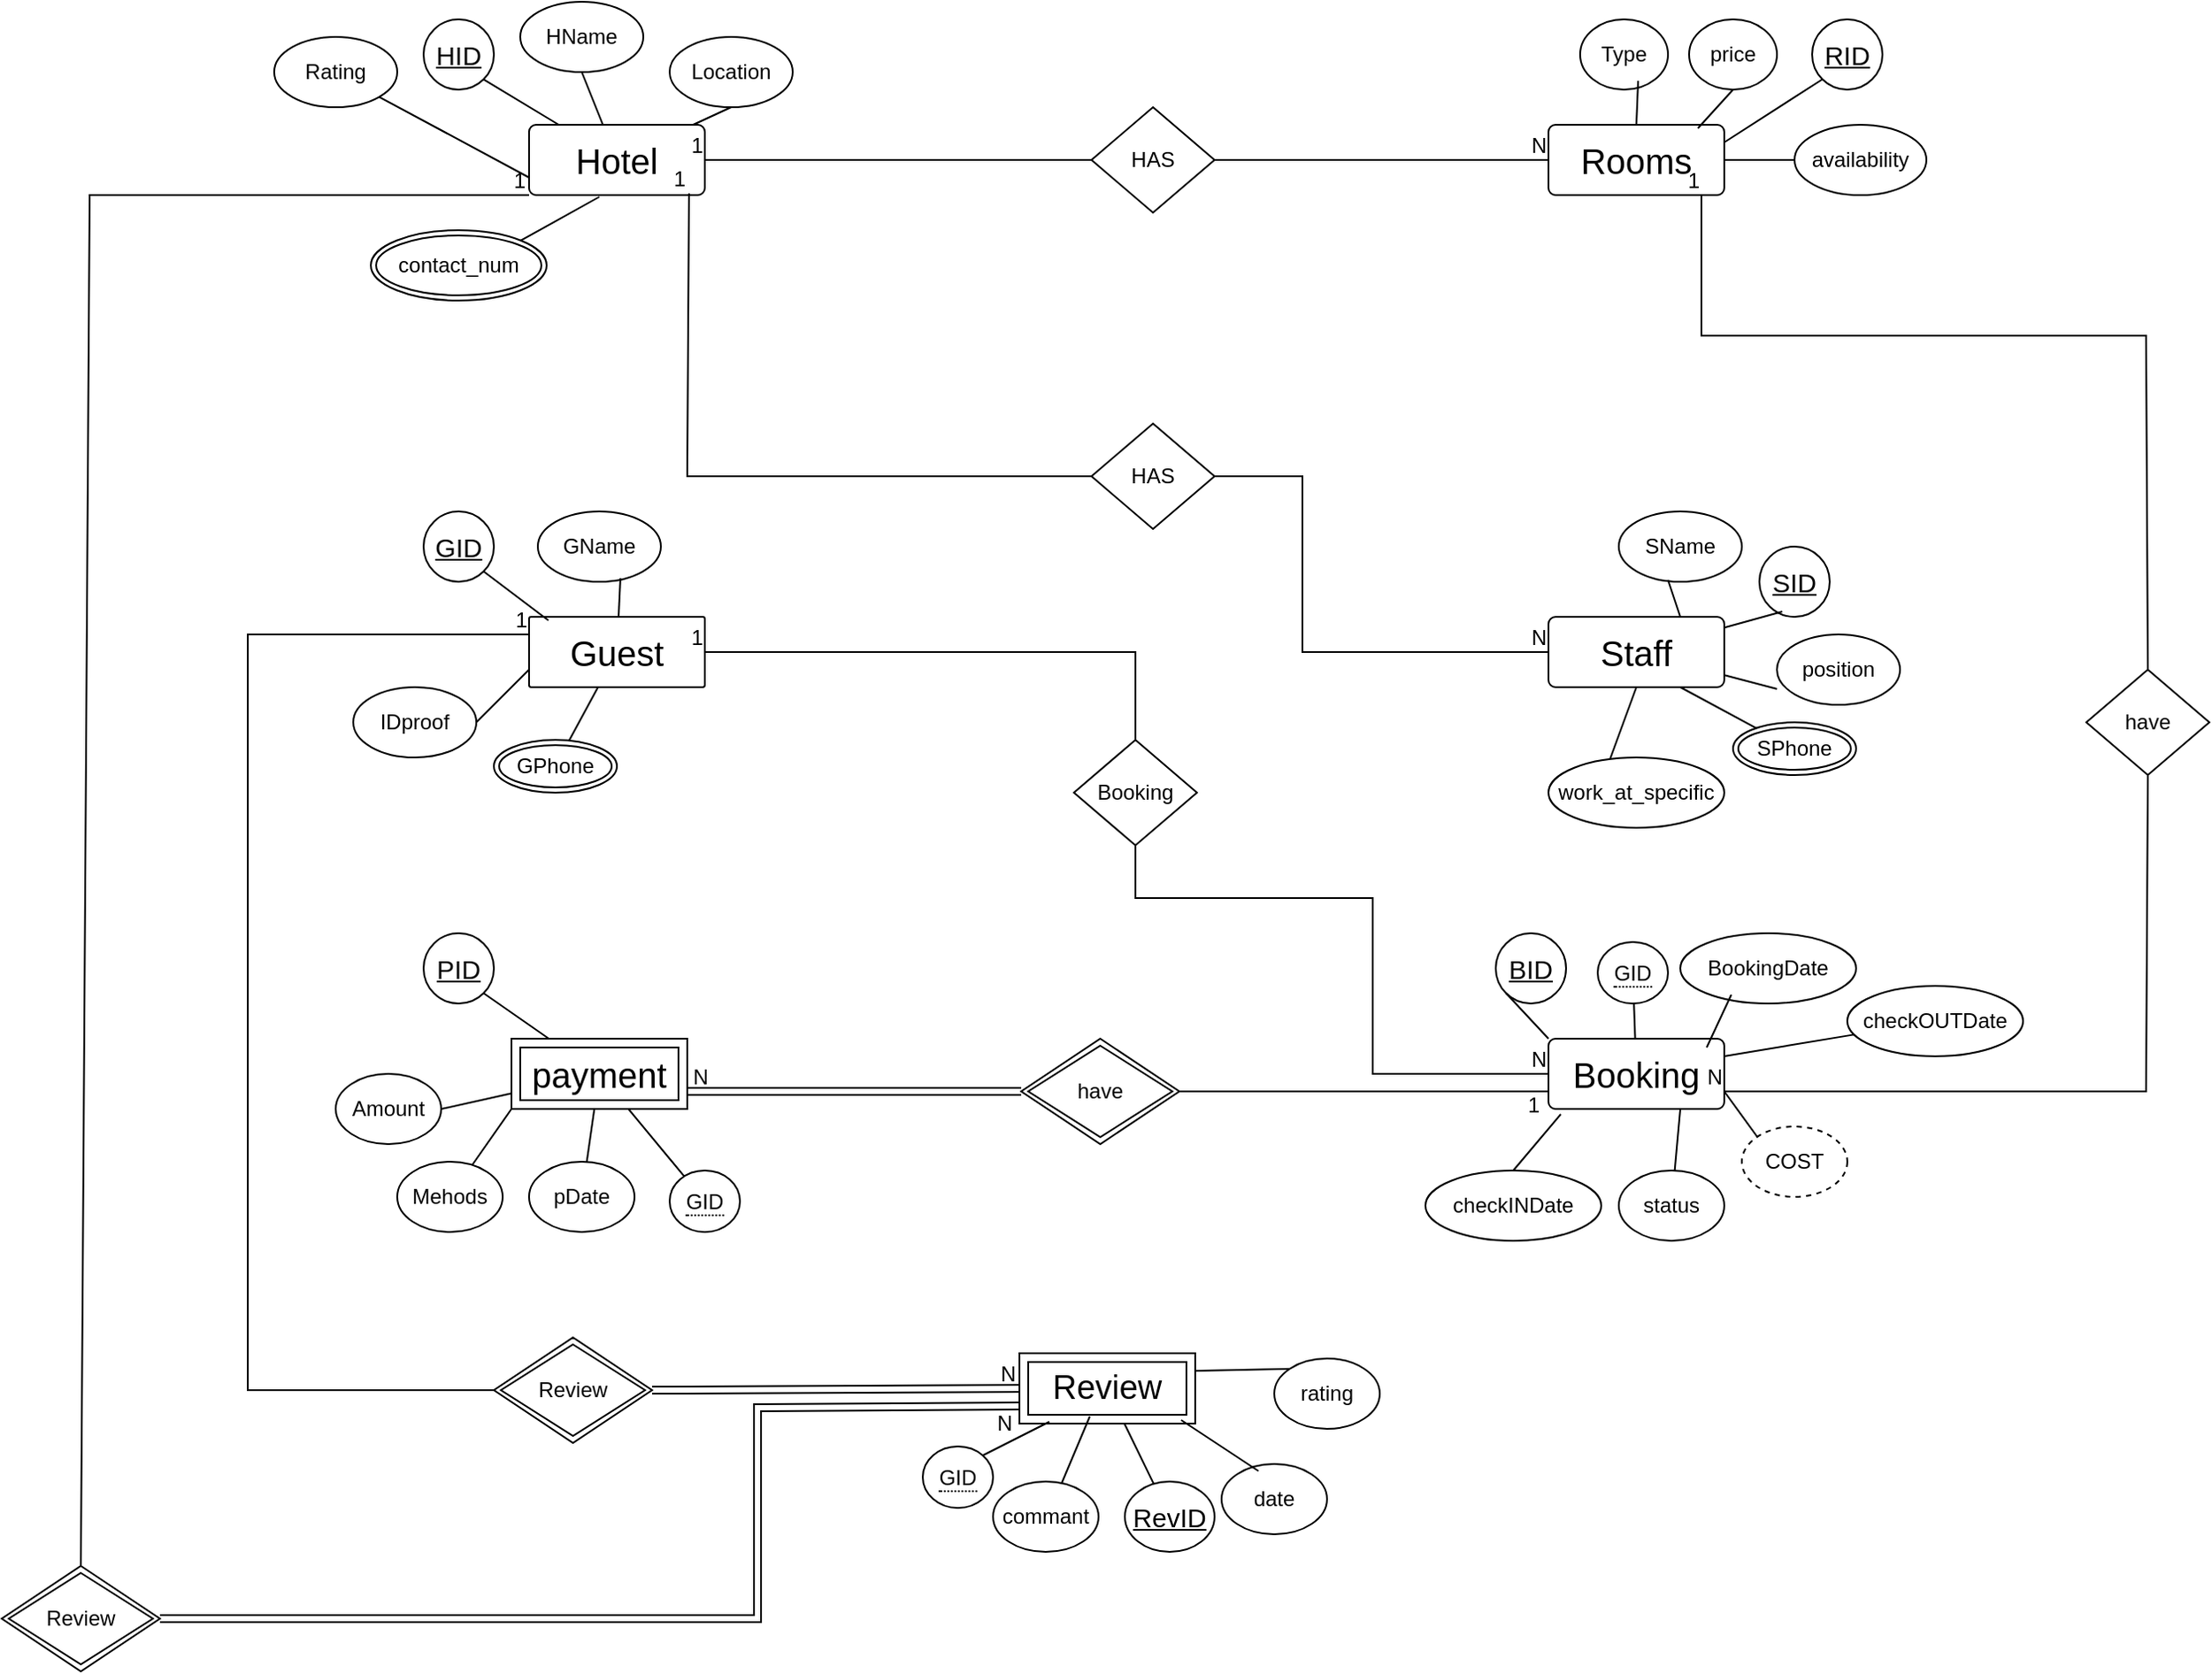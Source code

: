 <mxfile version="24.8.3">
  <diagram name="Page-1" id="6_RXQo6_wfe92xqQEart">
    <mxGraphModel dx="2276" dy="781" grid="1" gridSize="10" guides="1" tooltips="1" connect="1" arrows="1" fold="1" page="1" pageScale="1" pageWidth="850" pageHeight="1100" math="0" shadow="0">
      <root>
        <mxCell id="0" />
        <mxCell id="1" parent="0" />
        <mxCell id="ECieiov6nm7-ruN3oHQH-1" value="&lt;font style=&quot;font-size: 20px;&quot;&gt;Hotel&lt;/font&gt;" style="rounded=1;arcSize=10;whiteSpace=wrap;html=1;align=center;" parent="1" vertex="1">
          <mxGeometry x="80" y="80" width="100" height="40" as="geometry" />
        </mxCell>
        <mxCell id="ECieiov6nm7-ruN3oHQH-2" value="&lt;font style=&quot;font-size: 20px;&quot;&gt;Rooms&lt;/font&gt;" style="rounded=1;arcSize=10;whiteSpace=wrap;html=1;align=center;" parent="1" vertex="1">
          <mxGeometry x="660" y="80" width="100" height="40" as="geometry" />
        </mxCell>
        <mxCell id="ECieiov6nm7-ruN3oHQH-3" value="&lt;font style=&quot;font-size: 20px;&quot;&gt;Guest&lt;/font&gt;" style="rounded=1;arcSize=3;whiteSpace=wrap;html=1;align=center;" parent="1" vertex="1">
          <mxGeometry x="80" y="360" width="100" height="40" as="geometry" />
        </mxCell>
        <mxCell id="ECieiov6nm7-ruN3oHQH-5" value="&lt;font style=&quot;font-size: 20px;&quot;&gt;Staff&lt;/font&gt;" style="rounded=1;arcSize=10;whiteSpace=wrap;html=1;align=center;" parent="1" vertex="1">
          <mxGeometry x="660" y="360" width="100" height="40" as="geometry" />
        </mxCell>
        <mxCell id="ECieiov6nm7-ruN3oHQH-6" value="Booking" style="rounded=1;arcSize=10;whiteSpace=wrap;html=1;align=center;fontSize=20;" parent="1" vertex="1">
          <mxGeometry x="660" y="600" width="100" height="40" as="geometry" />
        </mxCell>
        <mxCell id="ECieiov6nm7-ruN3oHQH-8" value="HID" style="ellipse;whiteSpace=wrap;html=1;align=center;fontStyle=4;fontSize=15;" parent="1" vertex="1">
          <mxGeometry x="20" y="20" width="40" height="40" as="geometry" />
        </mxCell>
        <mxCell id="ECieiov6nm7-ruN3oHQH-9" value="RID" style="ellipse;whiteSpace=wrap;html=1;align=center;fontStyle=4;fontSize=15;" parent="1" vertex="1">
          <mxGeometry x="810" y="20" width="40" height="40" as="geometry" />
        </mxCell>
        <mxCell id="ECieiov6nm7-ruN3oHQH-10" value="GID" style="ellipse;whiteSpace=wrap;html=1;align=center;fontStyle=4;fontSize=15;" parent="1" vertex="1">
          <mxGeometry x="20" y="300" width="40" height="40" as="geometry" />
        </mxCell>
        <mxCell id="ECieiov6nm7-ruN3oHQH-11" value="SID" style="ellipse;whiteSpace=wrap;html=1;align=center;fontStyle=4;fontSize=15;" parent="1" vertex="1">
          <mxGeometry x="780" y="320" width="40" height="40" as="geometry" />
        </mxCell>
        <mxCell id="ECieiov6nm7-ruN3oHQH-12" value="BID" style="ellipse;whiteSpace=wrap;html=1;align=center;fontStyle=4;fontSize=15;" parent="1" vertex="1">
          <mxGeometry x="630" y="540" width="40" height="40" as="geometry" />
        </mxCell>
        <mxCell id="ECieiov6nm7-ruN3oHQH-13" value="PID" style="ellipse;whiteSpace=wrap;html=1;align=center;fontStyle=4;fontSize=15;" parent="1" vertex="1">
          <mxGeometry x="20" y="540" width="40" height="40" as="geometry" />
        </mxCell>
        <mxCell id="ECieiov6nm7-ruN3oHQH-15" value="&lt;span style=&quot;font-size: 20px;&quot;&gt;payment&lt;/span&gt;" style="shape=ext;margin=3;double=1;whiteSpace=wrap;html=1;align=center;" parent="1" vertex="1">
          <mxGeometry x="70" y="600" width="100" height="40" as="geometry" />
        </mxCell>
        <mxCell id="ECieiov6nm7-ruN3oHQH-16" value="Review" style="shape=ext;margin=3;double=1;whiteSpace=wrap;html=1;align=center;fontSize=19;" parent="1" vertex="1">
          <mxGeometry x="359" y="779" width="100" height="40" as="geometry" />
        </mxCell>
        <mxCell id="ECieiov6nm7-ruN3oHQH-17" value="RevID" style="ellipse;whiteSpace=wrap;html=1;align=center;fontStyle=4;fontSize=15;" parent="1" vertex="1">
          <mxGeometry x="419" y="852" width="51" height="40" as="geometry" />
        </mxCell>
        <mxCell id="ECieiov6nm7-ruN3oHQH-19" value="&lt;span style=&quot;border-bottom: 1px dotted&quot;&gt;GID&lt;/span&gt;" style="ellipse;whiteSpace=wrap;html=1;align=center;" parent="1" vertex="1">
          <mxGeometry x="304" y="832" width="40" height="35" as="geometry" />
        </mxCell>
        <mxCell id="ECieiov6nm7-ruN3oHQH-20" value="HName" style="ellipse;whiteSpace=wrap;html=1;align=center;" parent="1" vertex="1">
          <mxGeometry x="75" y="10" width="70" height="40" as="geometry" />
        </mxCell>
        <mxCell id="ECieiov6nm7-ruN3oHQH-21" value="SName" style="ellipse;whiteSpace=wrap;html=1;align=center;" parent="1" vertex="1">
          <mxGeometry x="700" y="300" width="70" height="40" as="geometry" />
        </mxCell>
        <mxCell id="ECieiov6nm7-ruN3oHQH-22" value="GName" style="ellipse;whiteSpace=wrap;html=1;align=center;" parent="1" vertex="1">
          <mxGeometry x="85" y="300" width="70" height="40" as="geometry" />
        </mxCell>
        <mxCell id="ECieiov6nm7-ruN3oHQH-23" value="&lt;span style=&quot;border-bottom: 1px dotted&quot;&gt;GID&lt;/span&gt;" style="ellipse;whiteSpace=wrap;html=1;align=center;" parent="1" vertex="1">
          <mxGeometry x="688" y="545" width="40" height="35" as="geometry" />
        </mxCell>
        <mxCell id="ECieiov6nm7-ruN3oHQH-24" value="Location" style="ellipse;whiteSpace=wrap;html=1;align=center;" parent="1" vertex="1">
          <mxGeometry x="160" y="30" width="70" height="40" as="geometry" />
        </mxCell>
        <mxCell id="ECieiov6nm7-ruN3oHQH-25" value="Rating" style="ellipse;whiteSpace=wrap;html=1;align=center;" parent="1" vertex="1">
          <mxGeometry x="-65" y="30" width="70" height="40" as="geometry" />
        </mxCell>
        <mxCell id="ECieiov6nm7-ruN3oHQH-26" value="contact_num" style="ellipse;shape=doubleEllipse;margin=3;whiteSpace=wrap;html=1;align=center;" parent="1" vertex="1">
          <mxGeometry x="-10" y="140" width="100" height="40" as="geometry" />
        </mxCell>
        <mxCell id="ECieiov6nm7-ruN3oHQH-27" value="Type" style="ellipse;whiteSpace=wrap;html=1;align=center;" parent="1" vertex="1">
          <mxGeometry x="678" y="20" width="50" height="40" as="geometry" />
        </mxCell>
        <mxCell id="ECieiov6nm7-ruN3oHQH-28" value="price" style="ellipse;whiteSpace=wrap;html=1;align=center;" parent="1" vertex="1">
          <mxGeometry x="740" y="20" width="50" height="40" as="geometry" />
        </mxCell>
        <mxCell id="ECieiov6nm7-ruN3oHQH-29" value="availability" style="ellipse;whiteSpace=wrap;html=1;align=center;" parent="1" vertex="1">
          <mxGeometry x="800" y="80" width="75" height="40" as="geometry" />
        </mxCell>
        <mxCell id="ECieiov6nm7-ruN3oHQH-30" value="IDproof" style="ellipse;whiteSpace=wrap;html=1;align=center;" parent="1" vertex="1">
          <mxGeometry x="-20" y="400" width="70" height="40" as="geometry" />
        </mxCell>
        <mxCell id="ECieiov6nm7-ruN3oHQH-31" value="GPhone" style="ellipse;shape=doubleEllipse;margin=3;whiteSpace=wrap;html=1;align=center;" parent="1" vertex="1">
          <mxGeometry x="60" y="430" width="70" height="30" as="geometry" />
        </mxCell>
        <mxCell id="ECieiov6nm7-ruN3oHQH-32" value="SPhone" style="ellipse;shape=doubleEllipse;margin=3;whiteSpace=wrap;html=1;align=center;" parent="1" vertex="1">
          <mxGeometry x="765" y="420" width="70" height="30" as="geometry" />
        </mxCell>
        <mxCell id="ECieiov6nm7-ruN3oHQH-33" value="position" style="ellipse;whiteSpace=wrap;html=1;align=center;" parent="1" vertex="1">
          <mxGeometry x="790" y="370" width="70" height="40" as="geometry" />
        </mxCell>
        <mxCell id="ECieiov6nm7-ruN3oHQH-34" value=" work_at_specific" style="ellipse;whiteSpace=wrap;html=1;align=center;" parent="1" vertex="1">
          <mxGeometry x="660" y="440" width="100" height="40" as="geometry" />
        </mxCell>
        <mxCell id="ECieiov6nm7-ruN3oHQH-35" value=" BookingDate" style="ellipse;whiteSpace=wrap;html=1;align=center;" parent="1" vertex="1">
          <mxGeometry x="735" y="540" width="100" height="40" as="geometry" />
        </mxCell>
        <mxCell id="ECieiov6nm7-ruN3oHQH-36" value="checkINDate" style="ellipse;whiteSpace=wrap;html=1;align=center;" parent="1" vertex="1">
          <mxGeometry x="590" y="675" width="100" height="40" as="geometry" />
        </mxCell>
        <mxCell id="ECieiov6nm7-ruN3oHQH-37" value="checkOUTDate" style="ellipse;whiteSpace=wrap;html=1;align=center;" parent="1" vertex="1">
          <mxGeometry x="830" y="570" width="100" height="40" as="geometry" />
        </mxCell>
        <mxCell id="ECieiov6nm7-ruN3oHQH-38" value="status" style="ellipse;whiteSpace=wrap;html=1;align=center;" parent="1" vertex="1">
          <mxGeometry x="700" y="675" width="60" height="40" as="geometry" />
        </mxCell>
        <mxCell id="ECieiov6nm7-ruN3oHQH-39" value="COST" style="ellipse;whiteSpace=wrap;html=1;align=center;dashed=1;" parent="1" vertex="1">
          <mxGeometry x="770" y="650" width="60" height="40" as="geometry" />
        </mxCell>
        <mxCell id="ECieiov6nm7-ruN3oHQH-41" value="Mehods" style="ellipse;whiteSpace=wrap;html=1;align=center;" parent="1" vertex="1">
          <mxGeometry x="5" y="670" width="60" height="40" as="geometry" />
        </mxCell>
        <mxCell id="ECieiov6nm7-ruN3oHQH-43" value="pDate" style="ellipse;whiteSpace=wrap;html=1;align=center;" parent="1" vertex="1">
          <mxGeometry x="80" y="670" width="60" height="40" as="geometry" />
        </mxCell>
        <mxCell id="ECieiov6nm7-ruN3oHQH-44" value="date" style="ellipse;whiteSpace=wrap;html=1;align=center;" parent="1" vertex="1">
          <mxGeometry x="474" y="842" width="60" height="40" as="geometry" />
        </mxCell>
        <mxCell id="ECieiov6nm7-ruN3oHQH-45" value="&lt;span style=&quot;border-bottom: 1px dotted&quot;&gt;GID&lt;/span&gt;" style="ellipse;whiteSpace=wrap;html=1;align=center;" parent="1" vertex="1">
          <mxGeometry x="160" y="675" width="40" height="35" as="geometry" />
        </mxCell>
        <mxCell id="ECieiov6nm7-ruN3oHQH-46" value="rating" style="ellipse;whiteSpace=wrap;html=1;align=center;" parent="1" vertex="1">
          <mxGeometry x="504" y="782" width="60" height="40" as="geometry" />
        </mxCell>
        <mxCell id="ECieiov6nm7-ruN3oHQH-47" value="commant" style="ellipse;whiteSpace=wrap;html=1;align=center;" parent="1" vertex="1">
          <mxGeometry x="344" y="852" width="60" height="40" as="geometry" />
        </mxCell>
        <mxCell id="ECieiov6nm7-ruN3oHQH-48" value="" style="endArrow=none;html=1;rounded=0;entryX=0.4;entryY=1.025;entryDx=0;entryDy=0;entryPerimeter=0;exitX=1;exitY=0;exitDx=0;exitDy=0;" parent="1" source="ECieiov6nm7-ruN3oHQH-26" target="ECieiov6nm7-ruN3oHQH-1" edge="1">
          <mxGeometry relative="1" as="geometry">
            <mxPoint x="150" y="159.5" as="sourcePoint" />
            <mxPoint x="310" y="159.5" as="targetPoint" />
          </mxGeometry>
        </mxCell>
        <mxCell id="ECieiov6nm7-ruN3oHQH-49" value="" style="endArrow=none;html=1;rounded=0;exitX=0.5;exitY=1;exitDx=0;exitDy=0;" parent="1" source="ECieiov6nm7-ruN3oHQH-24" target="ECieiov6nm7-ruN3oHQH-1" edge="1">
          <mxGeometry relative="1" as="geometry">
            <mxPoint x="270" y="90" as="sourcePoint" />
            <mxPoint x="430" y="90" as="targetPoint" />
          </mxGeometry>
        </mxCell>
        <mxCell id="ECieiov6nm7-ruN3oHQH-50" value="" style="endArrow=none;html=1;rounded=0;entryX=1;entryY=1;entryDx=0;entryDy=0;exitX=0;exitY=0.75;exitDx=0;exitDy=0;" parent="1" source="ECieiov6nm7-ruN3oHQH-1" target="ECieiov6nm7-ruN3oHQH-25" edge="1">
          <mxGeometry relative="1" as="geometry">
            <mxPoint x="85" y="156" as="sourcePoint" />
            <mxPoint x="130" y="131" as="targetPoint" />
          </mxGeometry>
        </mxCell>
        <mxCell id="ECieiov6nm7-ruN3oHQH-51" value="" style="endArrow=none;html=1;rounded=0;exitX=1;exitY=1;exitDx=0;exitDy=0;" parent="1" source="ECieiov6nm7-ruN3oHQH-8" target="ECieiov6nm7-ruN3oHQH-1" edge="1">
          <mxGeometry relative="1" as="geometry">
            <mxPoint x="340" y="80" as="sourcePoint" />
            <mxPoint x="500" y="80" as="targetPoint" />
          </mxGeometry>
        </mxCell>
        <mxCell id="ECieiov6nm7-ruN3oHQH-52" value="" style="endArrow=none;html=1;rounded=0;exitX=0.5;exitY=1;exitDx=0;exitDy=0;" parent="1" source="ECieiov6nm7-ruN3oHQH-20" target="ECieiov6nm7-ruN3oHQH-1" edge="1">
          <mxGeometry relative="1" as="geometry">
            <mxPoint x="340" y="80" as="sourcePoint" />
            <mxPoint x="500" y="80" as="targetPoint" />
          </mxGeometry>
        </mxCell>
        <mxCell id="ECieiov6nm7-ruN3oHQH-53" value="" style="endArrow=none;html=1;rounded=0;" parent="1" source="ECieiov6nm7-ruN3oHQH-2" target="ECieiov6nm7-ruN3oHQH-29" edge="1">
          <mxGeometry relative="1" as="geometry">
            <mxPoint x="340" y="80" as="sourcePoint" />
            <mxPoint x="500" y="80" as="targetPoint" />
          </mxGeometry>
        </mxCell>
        <mxCell id="ECieiov6nm7-ruN3oHQH-54" value="" style="endArrow=none;html=1;rounded=0;entryX=0;entryY=1;entryDx=0;entryDy=0;exitX=1;exitY=0.25;exitDx=0;exitDy=0;" parent="1" source="ECieiov6nm7-ruN3oHQH-2" target="ECieiov6nm7-ruN3oHQH-9" edge="1">
          <mxGeometry relative="1" as="geometry">
            <mxPoint x="340" y="80" as="sourcePoint" />
            <mxPoint x="500" y="80" as="targetPoint" />
          </mxGeometry>
        </mxCell>
        <mxCell id="ECieiov6nm7-ruN3oHQH-55" value="" style="endArrow=none;html=1;rounded=0;entryX=0.5;entryY=1;entryDx=0;entryDy=0;exitX=0.85;exitY=0.05;exitDx=0;exitDy=0;exitPerimeter=0;" parent="1" source="ECieiov6nm7-ruN3oHQH-2" target="ECieiov6nm7-ruN3oHQH-28" edge="1">
          <mxGeometry relative="1" as="geometry">
            <mxPoint x="340" y="80" as="sourcePoint" />
            <mxPoint x="500" y="80" as="targetPoint" />
          </mxGeometry>
        </mxCell>
        <mxCell id="ECieiov6nm7-ruN3oHQH-56" value="" style="endArrow=none;html=1;rounded=0;exitX=0.5;exitY=0;exitDx=0;exitDy=0;entryX=0.66;entryY=0.875;entryDx=0;entryDy=0;entryPerimeter=0;" parent="1" source="ECieiov6nm7-ruN3oHQH-2" target="ECieiov6nm7-ruN3oHQH-27" edge="1">
          <mxGeometry relative="1" as="geometry">
            <mxPoint x="340" y="80" as="sourcePoint" />
            <mxPoint x="700" y="50" as="targetPoint" />
          </mxGeometry>
        </mxCell>
        <mxCell id="ECieiov6nm7-ruN3oHQH-57" value="" style="endArrow=none;html=1;rounded=0;entryX=0.35;entryY=0.025;entryDx=0;entryDy=0;entryPerimeter=0;exitX=0.5;exitY=1;exitDx=0;exitDy=0;" parent="1" source="ECieiov6nm7-ruN3oHQH-5" target="ECieiov6nm7-ruN3oHQH-34" edge="1">
          <mxGeometry relative="1" as="geometry">
            <mxPoint x="340" y="380" as="sourcePoint" />
            <mxPoint x="500" y="380" as="targetPoint" />
          </mxGeometry>
        </mxCell>
        <mxCell id="ECieiov6nm7-ruN3oHQH-58" value="" style="endArrow=none;html=1;rounded=0;exitX=0.75;exitY=1;exitDx=0;exitDy=0;" parent="1" source="ECieiov6nm7-ruN3oHQH-5" target="ECieiov6nm7-ruN3oHQH-32" edge="1">
          <mxGeometry relative="1" as="geometry">
            <mxPoint x="530" y="410" as="sourcePoint" />
            <mxPoint x="690" y="410" as="targetPoint" />
          </mxGeometry>
        </mxCell>
        <mxCell id="ECieiov6nm7-ruN3oHQH-59" value="" style="endArrow=none;html=1;rounded=0;entryX=0;entryY=0.775;entryDx=0;entryDy=0;entryPerimeter=0;" parent="1" source="ECieiov6nm7-ruN3oHQH-5" target="ECieiov6nm7-ruN3oHQH-33" edge="1">
          <mxGeometry relative="1" as="geometry">
            <mxPoint x="340" y="380" as="sourcePoint" />
            <mxPoint x="500" y="380" as="targetPoint" />
          </mxGeometry>
        </mxCell>
        <mxCell id="ECieiov6nm7-ruN3oHQH-60" value="" style="endArrow=none;html=1;rounded=0;entryX=0.325;entryY=0.925;entryDx=0;entryDy=0;entryPerimeter=0;" parent="1" source="ECieiov6nm7-ruN3oHQH-5" target="ECieiov6nm7-ruN3oHQH-11" edge="1">
          <mxGeometry relative="1" as="geometry">
            <mxPoint x="340" y="380" as="sourcePoint" />
            <mxPoint x="500" y="380" as="targetPoint" />
          </mxGeometry>
        </mxCell>
        <mxCell id="ECieiov6nm7-ruN3oHQH-61" value="" style="endArrow=none;html=1;rounded=0;entryX=0.4;entryY=0.975;entryDx=0;entryDy=0;entryPerimeter=0;exitX=0.75;exitY=0;exitDx=0;exitDy=0;" parent="1" source="ECieiov6nm7-ruN3oHQH-5" target="ECieiov6nm7-ruN3oHQH-21" edge="1">
          <mxGeometry relative="1" as="geometry">
            <mxPoint x="340" y="380" as="sourcePoint" />
            <mxPoint x="500" y="380" as="targetPoint" />
          </mxGeometry>
        </mxCell>
        <mxCell id="ECieiov6nm7-ruN3oHQH-62" value="" style="endArrow=none;html=1;rounded=0;" parent="1" source="ECieiov6nm7-ruN3oHQH-31" target="ECieiov6nm7-ruN3oHQH-3" edge="1">
          <mxGeometry relative="1" as="geometry">
            <mxPoint x="340" y="380" as="sourcePoint" />
            <mxPoint x="500" y="380" as="targetPoint" />
          </mxGeometry>
        </mxCell>
        <mxCell id="ECieiov6nm7-ruN3oHQH-63" value="" style="endArrow=none;html=1;rounded=0;exitX=1;exitY=0.5;exitDx=0;exitDy=0;entryX=0;entryY=0.75;entryDx=0;entryDy=0;" parent="1" source="ECieiov6nm7-ruN3oHQH-30" target="ECieiov6nm7-ruN3oHQH-3" edge="1">
          <mxGeometry relative="1" as="geometry">
            <mxPoint x="340" y="380" as="sourcePoint" />
            <mxPoint x="500" y="380" as="targetPoint" />
          </mxGeometry>
        </mxCell>
        <mxCell id="ECieiov6nm7-ruN3oHQH-64" value="" style="endArrow=none;html=1;rounded=0;exitX=0.671;exitY=0.95;exitDx=0;exitDy=0;exitPerimeter=0;" parent="1" source="ECieiov6nm7-ruN3oHQH-22" target="ECieiov6nm7-ruN3oHQH-3" edge="1">
          <mxGeometry relative="1" as="geometry">
            <mxPoint x="340" y="380" as="sourcePoint" />
            <mxPoint x="500" y="380" as="targetPoint" />
          </mxGeometry>
        </mxCell>
        <mxCell id="ECieiov6nm7-ruN3oHQH-65" value="" style="endArrow=none;html=1;rounded=0;exitX=1;exitY=1;exitDx=0;exitDy=0;entryX=0.11;entryY=0.05;entryDx=0;entryDy=0;entryPerimeter=0;" parent="1" source="ECieiov6nm7-ruN3oHQH-10" target="ECieiov6nm7-ruN3oHQH-3" edge="1">
          <mxGeometry relative="1" as="geometry">
            <mxPoint x="340" y="380" as="sourcePoint" />
            <mxPoint x="500" y="380" as="targetPoint" />
          </mxGeometry>
        </mxCell>
        <mxCell id="ECieiov6nm7-ruN3oHQH-66" value="" style="endArrow=none;html=1;rounded=0;entryX=0;entryY=1;entryDx=0;entryDy=0;" parent="1" source="ECieiov6nm7-ruN3oHQH-41" target="ECieiov6nm7-ruN3oHQH-15" edge="1">
          <mxGeometry relative="1" as="geometry">
            <mxPoint x="-100" y="740" as="sourcePoint" />
            <mxPoint x="60" y="740" as="targetPoint" />
          </mxGeometry>
        </mxCell>
        <mxCell id="ECieiov6nm7-ruN3oHQH-67" value="" style="endArrow=none;html=1;rounded=0;" parent="1" source="ECieiov6nm7-ruN3oHQH-15" target="ECieiov6nm7-ruN3oHQH-43" edge="1">
          <mxGeometry relative="1" as="geometry">
            <mxPoint x="340" y="680" as="sourcePoint" />
            <mxPoint x="170" y="670" as="targetPoint" />
          </mxGeometry>
        </mxCell>
        <mxCell id="ECieiov6nm7-ruN3oHQH-68" value="" style="endArrow=none;html=1;rounded=0;" parent="1" source="ECieiov6nm7-ruN3oHQH-15" target="ECieiov6nm7-ruN3oHQH-45" edge="1">
          <mxGeometry relative="1" as="geometry">
            <mxPoint x="340" y="680" as="sourcePoint" />
            <mxPoint x="500" y="680" as="targetPoint" />
          </mxGeometry>
        </mxCell>
        <mxCell id="ECieiov6nm7-ruN3oHQH-69" value="" style="endArrow=none;html=1;rounded=0;exitX=1;exitY=1;exitDx=0;exitDy=0;" parent="1" source="ECieiov6nm7-ruN3oHQH-13" target="ECieiov6nm7-ruN3oHQH-15" edge="1">
          <mxGeometry relative="1" as="geometry">
            <mxPoint x="340" y="680" as="sourcePoint" />
            <mxPoint x="500" y="680" as="targetPoint" />
          </mxGeometry>
        </mxCell>
        <mxCell id="ECieiov6nm7-ruN3oHQH-70" value="" style="endArrow=none;html=1;rounded=0;exitX=1;exitY=0.5;exitDx=0;exitDy=0;" parent="1" source="LVnCNjIVGupGUumiMP8V-1" target="ECieiov6nm7-ruN3oHQH-15" edge="1">
          <mxGeometry relative="1" as="geometry">
            <mxPoint x="31.213" y="634.142" as="sourcePoint" />
            <mxPoint x="500" y="680" as="targetPoint" />
          </mxGeometry>
        </mxCell>
        <mxCell id="ECieiov6nm7-ruN3oHQH-71" value="" style="endArrow=none;html=1;rounded=0;entryX=0.5;entryY=0;entryDx=0;entryDy=0;exitX=0.07;exitY=1.075;exitDx=0;exitDy=0;exitPerimeter=0;" parent="1" source="ECieiov6nm7-ruN3oHQH-6" target="ECieiov6nm7-ruN3oHQH-36" edge="1">
          <mxGeometry relative="1" as="geometry">
            <mxPoint x="340" y="680" as="sourcePoint" />
            <mxPoint x="500" y="680" as="targetPoint" />
          </mxGeometry>
        </mxCell>
        <mxCell id="ECieiov6nm7-ruN3oHQH-72" value="" style="endArrow=none;html=1;rounded=0;entryX=0;entryY=1;entryDx=0;entryDy=0;exitX=0;exitY=0;exitDx=0;exitDy=0;" parent="1" source="ECieiov6nm7-ruN3oHQH-6" target="ECieiov6nm7-ruN3oHQH-12" edge="1">
          <mxGeometry relative="1" as="geometry">
            <mxPoint x="340" y="680" as="sourcePoint" />
            <mxPoint x="500" y="680" as="targetPoint" />
          </mxGeometry>
        </mxCell>
        <mxCell id="ECieiov6nm7-ruN3oHQH-73" value="" style="endArrow=none;html=1;rounded=0;entryX=0.75;entryY=1;entryDx=0;entryDy=0;" parent="1" source="ECieiov6nm7-ruN3oHQH-38" target="ECieiov6nm7-ruN3oHQH-6" edge="1">
          <mxGeometry relative="1" as="geometry">
            <mxPoint x="770" y="740" as="sourcePoint" />
            <mxPoint x="930" y="740" as="targetPoint" />
          </mxGeometry>
        </mxCell>
        <mxCell id="ECieiov6nm7-ruN3oHQH-74" value="" style="endArrow=none;html=1;rounded=0;exitX=1;exitY=0.75;exitDx=0;exitDy=0;entryX=0;entryY=0;entryDx=0;entryDy=0;" parent="1" source="ECieiov6nm7-ruN3oHQH-6" target="ECieiov6nm7-ruN3oHQH-39" edge="1">
          <mxGeometry relative="1" as="geometry">
            <mxPoint x="340" y="680" as="sourcePoint" />
            <mxPoint x="500" y="680" as="targetPoint" />
          </mxGeometry>
        </mxCell>
        <mxCell id="ECieiov6nm7-ruN3oHQH-75" value="" style="endArrow=none;html=1;rounded=0;" parent="1" source="ECieiov6nm7-ruN3oHQH-6" target="ECieiov6nm7-ruN3oHQH-23" edge="1">
          <mxGeometry relative="1" as="geometry">
            <mxPoint x="450" y="639" as="sourcePoint" />
            <mxPoint x="610" y="639" as="targetPoint" />
          </mxGeometry>
        </mxCell>
        <mxCell id="ECieiov6nm7-ruN3oHQH-76" value="" style="endArrow=none;html=1;rounded=0;entryX=0.29;entryY=0.875;entryDx=0;entryDy=0;entryPerimeter=0;exitX=0.9;exitY=0.125;exitDx=0;exitDy=0;exitPerimeter=0;" parent="1" source="ECieiov6nm7-ruN3oHQH-6" target="ECieiov6nm7-ruN3oHQH-35" edge="1">
          <mxGeometry relative="1" as="geometry">
            <mxPoint x="340" y="680" as="sourcePoint" />
            <mxPoint x="500" y="680" as="targetPoint" />
          </mxGeometry>
        </mxCell>
        <mxCell id="ECieiov6nm7-ruN3oHQH-77" value="" style="endArrow=none;html=1;rounded=0;exitX=1;exitY=0.25;exitDx=0;exitDy=0;" parent="1" source="ECieiov6nm7-ruN3oHQH-6" target="ECieiov6nm7-ruN3oHQH-37" edge="1">
          <mxGeometry relative="1" as="geometry">
            <mxPoint x="340" y="680" as="sourcePoint" />
            <mxPoint x="500" y="680" as="targetPoint" />
          </mxGeometry>
        </mxCell>
        <mxCell id="ECieiov6nm7-ruN3oHQH-78" value="" style="endArrow=none;html=1;rounded=0;entryX=1;entryY=0;entryDx=0;entryDy=0;exitX=0.17;exitY=0.975;exitDx=0;exitDy=0;exitPerimeter=0;" parent="1" source="ECieiov6nm7-ruN3oHQH-16" target="ECieiov6nm7-ruN3oHQH-19" edge="1">
          <mxGeometry relative="1" as="geometry">
            <mxPoint x="324" y="662" as="sourcePoint" />
            <mxPoint x="484" y="662" as="targetPoint" />
          </mxGeometry>
        </mxCell>
        <mxCell id="ECieiov6nm7-ruN3oHQH-81" value="" style="endArrow=none;html=1;rounded=0;entryX=0.65;entryY=0.025;entryDx=0;entryDy=0;entryPerimeter=0;exitX=0.4;exitY=0.9;exitDx=0;exitDy=0;exitPerimeter=0;" parent="1" source="ECieiov6nm7-ruN3oHQH-16" target="ECieiov6nm7-ruN3oHQH-47" edge="1">
          <mxGeometry relative="1" as="geometry">
            <mxPoint x="329" y="712" as="sourcePoint" />
            <mxPoint x="489" y="712" as="targetPoint" />
          </mxGeometry>
        </mxCell>
        <mxCell id="ECieiov6nm7-ruN3oHQH-82" value="" style="endArrow=none;html=1;rounded=0;" parent="1" source="ECieiov6nm7-ruN3oHQH-16" target="ECieiov6nm7-ruN3oHQH-17" edge="1">
          <mxGeometry relative="1" as="geometry">
            <mxPoint x="324" y="662" as="sourcePoint" />
            <mxPoint x="484" y="662" as="targetPoint" />
          </mxGeometry>
        </mxCell>
        <mxCell id="ECieiov6nm7-ruN3oHQH-83" value="" style="endArrow=none;html=1;rounded=0;entryX=0.35;entryY=0.1;entryDx=0;entryDy=0;entryPerimeter=0;exitX=0.92;exitY=0.95;exitDx=0;exitDy=0;exitPerimeter=0;" parent="1" source="ECieiov6nm7-ruN3oHQH-16" target="ECieiov6nm7-ruN3oHQH-44" edge="1">
          <mxGeometry relative="1" as="geometry">
            <mxPoint x="324" y="662" as="sourcePoint" />
            <mxPoint x="484" y="662" as="targetPoint" />
          </mxGeometry>
        </mxCell>
        <mxCell id="ECieiov6nm7-ruN3oHQH-84" value="" style="endArrow=none;html=1;rounded=0;entryX=0;entryY=0;entryDx=0;entryDy=0;exitX=1;exitY=0.25;exitDx=0;exitDy=0;" parent="1" source="ECieiov6nm7-ruN3oHQH-16" target="ECieiov6nm7-ruN3oHQH-46" edge="1">
          <mxGeometry relative="1" as="geometry">
            <mxPoint x="324" y="662" as="sourcePoint" />
            <mxPoint x="484" y="662" as="targetPoint" />
          </mxGeometry>
        </mxCell>
        <mxCell id="ECieiov6nm7-ruN3oHQH-85" value="HAS" style="shape=rhombus;perimeter=rhombusPerimeter;whiteSpace=wrap;html=1;align=center;" parent="1" vertex="1">
          <mxGeometry x="400" y="70" width="70" height="60" as="geometry" />
        </mxCell>
        <mxCell id="ECieiov6nm7-ruN3oHQH-86" value="have" style="shape=rhombus;perimeter=rhombusPerimeter;whiteSpace=wrap;html=1;align=center;" parent="1" vertex="1">
          <mxGeometry x="966" y="390" width="70" height="60" as="geometry" />
        </mxCell>
        <mxCell id="ECieiov6nm7-ruN3oHQH-87" value="Booking" style="shape=rhombus;perimeter=rhombusPerimeter;whiteSpace=wrap;html=1;align=center;" parent="1" vertex="1">
          <mxGeometry x="390" y="430" width="70" height="60" as="geometry" />
        </mxCell>
        <mxCell id="ECieiov6nm7-ruN3oHQH-89" value="HAS" style="shape=rhombus;perimeter=rhombusPerimeter;whiteSpace=wrap;html=1;align=center;" parent="1" vertex="1">
          <mxGeometry x="400" y="250" width="70" height="60" as="geometry" />
        </mxCell>
        <mxCell id="ECieiov6nm7-ruN3oHQH-91" value="Review" style="shape=rhombus;double=1;perimeter=rhombusPerimeter;whiteSpace=wrap;html=1;align=center;" parent="1" vertex="1">
          <mxGeometry x="-220" y="900" width="90" height="60" as="geometry" />
        </mxCell>
        <mxCell id="ECieiov6nm7-ruN3oHQH-92" value="Review" style="shape=rhombus;double=1;perimeter=rhombusPerimeter;whiteSpace=wrap;html=1;align=center;" parent="1" vertex="1">
          <mxGeometry x="60" y="770" width="90" height="60" as="geometry" />
        </mxCell>
        <mxCell id="ECieiov6nm7-ruN3oHQH-93" value="have" style="shape=rhombus;double=1;perimeter=rhombusPerimeter;whiteSpace=wrap;html=1;align=center;" parent="1" vertex="1">
          <mxGeometry x="360" y="600" width="90" height="60" as="geometry" />
        </mxCell>
        <mxCell id="ECieiov6nm7-ruN3oHQH-94" value="" style="endArrow=none;html=1;rounded=0;entryX=1;entryY=0.5;entryDx=0;entryDy=0;exitX=0;exitY=0.5;exitDx=0;exitDy=0;" parent="1" source="ECieiov6nm7-ruN3oHQH-85" target="ECieiov6nm7-ruN3oHQH-1" edge="1">
          <mxGeometry relative="1" as="geometry">
            <mxPoint x="340" y="180" as="sourcePoint" />
            <mxPoint x="500" y="180" as="targetPoint" />
          </mxGeometry>
        </mxCell>
        <mxCell id="ECieiov6nm7-ruN3oHQH-95" value="1" style="resizable=0;html=1;whiteSpace=wrap;align=right;verticalAlign=bottom;" parent="ECieiov6nm7-ruN3oHQH-94" connectable="0" vertex="1">
          <mxGeometry x="1" relative="1" as="geometry" />
        </mxCell>
        <mxCell id="ECieiov6nm7-ruN3oHQH-96" value="" style="endArrow=none;html=1;rounded=0;entryX=0;entryY=0.5;entryDx=0;entryDy=0;exitX=1;exitY=0.5;exitDx=0;exitDy=0;entryPerimeter=0;" parent="1" source="ECieiov6nm7-ruN3oHQH-85" target="ECieiov6nm7-ruN3oHQH-2" edge="1">
          <mxGeometry relative="1" as="geometry">
            <mxPoint x="340" y="180" as="sourcePoint" />
            <mxPoint x="500" y="180" as="targetPoint" />
          </mxGeometry>
        </mxCell>
        <mxCell id="ECieiov6nm7-ruN3oHQH-97" value="N" style="resizable=0;html=1;whiteSpace=wrap;align=right;verticalAlign=bottom;" parent="ECieiov6nm7-ruN3oHQH-96" connectable="0" vertex="1">
          <mxGeometry x="1" relative="1" as="geometry" />
        </mxCell>
        <mxCell id="ECieiov6nm7-ruN3oHQH-98" value="" style="endArrow=none;html=1;rounded=0;entryX=0.91;entryY=0.975;entryDx=0;entryDy=0;entryPerimeter=0;" parent="1" source="ECieiov6nm7-ruN3oHQH-89" target="ECieiov6nm7-ruN3oHQH-1" edge="1">
          <mxGeometry relative="1" as="geometry">
            <mxPoint x="370" y="280" as="sourcePoint" />
            <mxPoint x="130" y="200" as="targetPoint" />
            <Array as="points">
              <mxPoint x="170" y="280" />
            </Array>
          </mxGeometry>
        </mxCell>
        <mxCell id="ECieiov6nm7-ruN3oHQH-99" value="1" style="resizable=0;html=1;whiteSpace=wrap;align=right;verticalAlign=bottom;" parent="ECieiov6nm7-ruN3oHQH-98" connectable="0" vertex="1">
          <mxGeometry x="1" relative="1" as="geometry" />
        </mxCell>
        <mxCell id="ECieiov6nm7-ruN3oHQH-100" value="" style="endArrow=none;html=1;rounded=0;entryX=0;entryY=0.5;entryDx=0;entryDy=0;exitX=1;exitY=0.5;exitDx=0;exitDy=0;" parent="1" source="ECieiov6nm7-ruN3oHQH-89" target="ECieiov6nm7-ruN3oHQH-5" edge="1">
          <mxGeometry relative="1" as="geometry">
            <mxPoint x="530" y="230" as="sourcePoint" />
            <mxPoint x="665" y="220" as="targetPoint" />
            <Array as="points">
              <mxPoint x="520" y="280" />
              <mxPoint x="520" y="380" />
            </Array>
          </mxGeometry>
        </mxCell>
        <mxCell id="ECieiov6nm7-ruN3oHQH-101" value="N" style="resizable=0;html=1;whiteSpace=wrap;align=right;verticalAlign=bottom;" parent="ECieiov6nm7-ruN3oHQH-100" connectable="0" vertex="1">
          <mxGeometry x="1" relative="1" as="geometry" />
        </mxCell>
        <mxCell id="ECieiov6nm7-ruN3oHQH-102" value="" style="endArrow=none;html=1;rounded=0;entryX=0.87;entryY=1;entryDx=0;entryDy=0;entryPerimeter=0;exitX=0.5;exitY=0;exitDx=0;exitDy=0;" parent="1" source="ECieiov6nm7-ruN3oHQH-86" target="ECieiov6nm7-ruN3oHQH-2" edge="1">
          <mxGeometry relative="1" as="geometry">
            <mxPoint x="1000" y="330" as="sourcePoint" />
            <mxPoint x="780" y="120" as="targetPoint" />
            <Array as="points">
              <mxPoint x="1000" y="200" />
              <mxPoint x="747" y="200" />
            </Array>
          </mxGeometry>
        </mxCell>
        <mxCell id="ECieiov6nm7-ruN3oHQH-103" value="1" style="resizable=0;html=1;whiteSpace=wrap;align=right;verticalAlign=bottom;" parent="ECieiov6nm7-ruN3oHQH-102" connectable="0" vertex="1">
          <mxGeometry x="1" relative="1" as="geometry" />
        </mxCell>
        <mxCell id="ECieiov6nm7-ruN3oHQH-104" value="" style="endArrow=none;html=1;rounded=0;exitX=0.5;exitY=1;exitDx=0;exitDy=0;entryX=1;entryY=0.75;entryDx=0;entryDy=0;" parent="1" source="ECieiov6nm7-ruN3oHQH-86" target="ECieiov6nm7-ruN3oHQH-6" edge="1">
          <mxGeometry relative="1" as="geometry">
            <mxPoint x="1010" y="490" as="sourcePoint" />
            <mxPoint x="1010" y="740" as="targetPoint" />
            <Array as="points">
              <mxPoint x="1000" y="630" />
            </Array>
          </mxGeometry>
        </mxCell>
        <mxCell id="ECieiov6nm7-ruN3oHQH-105" value="N" style="resizable=0;html=1;whiteSpace=wrap;align=right;verticalAlign=bottom;" parent="ECieiov6nm7-ruN3oHQH-104" connectable="0" vertex="1">
          <mxGeometry x="1" relative="1" as="geometry" />
        </mxCell>
        <mxCell id="ECieiov6nm7-ruN3oHQH-106" value="" style="endArrow=none;html=1;rounded=0;entryX=1;entryY=0.5;entryDx=0;entryDy=0;exitX=0.5;exitY=0;exitDx=0;exitDy=0;" parent="1" source="ECieiov6nm7-ruN3oHQH-87" target="ECieiov6nm7-ruN3oHQH-3" edge="1">
          <mxGeometry relative="1" as="geometry">
            <mxPoint x="440" y="380" as="sourcePoint" />
            <mxPoint x="425" y="370" as="targetPoint" />
            <Array as="points">
              <mxPoint x="425" y="380" />
            </Array>
          </mxGeometry>
        </mxCell>
        <mxCell id="ECieiov6nm7-ruN3oHQH-107" value="1" style="resizable=0;html=1;whiteSpace=wrap;align=right;verticalAlign=bottom;" parent="ECieiov6nm7-ruN3oHQH-106" connectable="0" vertex="1">
          <mxGeometry x="1" relative="1" as="geometry" />
        </mxCell>
        <mxCell id="ECieiov6nm7-ruN3oHQH-108" value="" style="endArrow=none;html=1;rounded=0;entryX=0;entryY=0.5;entryDx=0;entryDy=0;exitX=0.5;exitY=1;exitDx=0;exitDy=0;" parent="1" source="ECieiov6nm7-ruN3oHQH-87" target="ECieiov6nm7-ruN3oHQH-6" edge="1">
          <mxGeometry relative="1" as="geometry">
            <mxPoint x="420" y="520" as="sourcePoint" />
            <mxPoint x="635" y="619.5" as="targetPoint" />
            <Array as="points">
              <mxPoint x="425" y="520" />
              <mxPoint x="560" y="520" />
              <mxPoint x="560" y="570" />
              <mxPoint x="560" y="620" />
            </Array>
          </mxGeometry>
        </mxCell>
        <mxCell id="ECieiov6nm7-ruN3oHQH-109" value="N" style="resizable=0;html=1;whiteSpace=wrap;align=right;verticalAlign=bottom;" parent="ECieiov6nm7-ruN3oHQH-108" connectable="0" vertex="1">
          <mxGeometry x="1" relative="1" as="geometry" />
        </mxCell>
        <mxCell id="ECieiov6nm7-ruN3oHQH-110" value="" style="endArrow=none;html=1;rounded=0;entryX=0;entryY=0.75;entryDx=0;entryDy=0;exitX=1;exitY=0.5;exitDx=0;exitDy=0;" parent="1" source="ECieiov6nm7-ruN3oHQH-93" target="ECieiov6nm7-ruN3oHQH-6" edge="1">
          <mxGeometry relative="1" as="geometry">
            <mxPoint x="340" y="680" as="sourcePoint" />
            <mxPoint x="500" y="680" as="targetPoint" />
            <Array as="points">
              <mxPoint x="510" y="630" />
            </Array>
          </mxGeometry>
        </mxCell>
        <mxCell id="ECieiov6nm7-ruN3oHQH-111" value="1" style="resizable=0;html=1;whiteSpace=wrap;align=right;verticalAlign=bottom;" parent="ECieiov6nm7-ruN3oHQH-110" connectable="0" vertex="1">
          <mxGeometry x="1" relative="1" as="geometry">
            <mxPoint x="-4" y="16" as="offset" />
          </mxGeometry>
        </mxCell>
        <mxCell id="ECieiov6nm7-ruN3oHQH-114" value="" style="endArrow=none;html=1;rounded=0;entryX=0;entryY=0.25;entryDx=0;entryDy=0;exitX=0;exitY=0.5;exitDx=0;exitDy=0;" parent="1" source="ECieiov6nm7-ruN3oHQH-92" target="ECieiov6nm7-ruN3oHQH-3" edge="1">
          <mxGeometry relative="1" as="geometry">
            <mxPoint x="-80" y="840" as="sourcePoint" />
            <mxPoint x="-80" y="300" as="targetPoint" />
            <Array as="points">
              <mxPoint x="-80" y="800" />
              <mxPoint x="-80" y="370" />
            </Array>
          </mxGeometry>
        </mxCell>
        <mxCell id="ECieiov6nm7-ruN3oHQH-115" value="1" style="resizable=0;html=1;whiteSpace=wrap;align=right;verticalAlign=bottom;" parent="ECieiov6nm7-ruN3oHQH-114" connectable="0" vertex="1">
          <mxGeometry x="1" relative="1" as="geometry" />
        </mxCell>
        <mxCell id="ECieiov6nm7-ruN3oHQH-123" value="" style="shape=link;html=1;rounded=0;entryX=1;entryY=0.75;entryDx=0;entryDy=0;exitX=0;exitY=0.5;exitDx=0;exitDy=0;entryPerimeter=0;" parent="1" source="ECieiov6nm7-ruN3oHQH-93" target="ECieiov6nm7-ruN3oHQH-15" edge="1">
          <mxGeometry relative="1" as="geometry">
            <mxPoint x="240" y="674" as="sourcePoint" />
            <mxPoint x="400" y="674" as="targetPoint" />
          </mxGeometry>
        </mxCell>
        <mxCell id="ECieiov6nm7-ruN3oHQH-124" value="N" style="resizable=0;html=1;whiteSpace=wrap;align=right;verticalAlign=bottom;" parent="ECieiov6nm7-ruN3oHQH-123" connectable="0" vertex="1">
          <mxGeometry x="1" relative="1" as="geometry">
            <mxPoint x="13" as="offset" />
          </mxGeometry>
        </mxCell>
        <mxCell id="ECieiov6nm7-ruN3oHQH-125" value="" style="shape=link;html=1;rounded=0;entryX=0;entryY=0.5;entryDx=0;entryDy=0;exitX=1;exitY=0.5;exitDx=0;exitDy=0;" parent="1" source="ECieiov6nm7-ruN3oHQH-92" target="ECieiov6nm7-ruN3oHQH-16" edge="1">
          <mxGeometry relative="1" as="geometry">
            <mxPoint x="170" y="801.5" as="sourcePoint" />
            <mxPoint x="330" y="801.5" as="targetPoint" />
          </mxGeometry>
        </mxCell>
        <mxCell id="ECieiov6nm7-ruN3oHQH-126" value="N" style="resizable=0;html=1;whiteSpace=wrap;align=right;verticalAlign=bottom;" parent="ECieiov6nm7-ruN3oHQH-125" connectable="0" vertex="1">
          <mxGeometry x="1" relative="1" as="geometry" />
        </mxCell>
        <mxCell id="ECieiov6nm7-ruN3oHQH-127" value="" style="shape=link;html=1;rounded=0;entryX=0;entryY=0.75;entryDx=0;entryDy=0;exitX=1;exitY=0.5;exitDx=0;exitDy=0;" parent="1" source="ECieiov6nm7-ruN3oHQH-91" target="ECieiov6nm7-ruN3oHQH-16" edge="1">
          <mxGeometry relative="1" as="geometry">
            <mxPoint x="-120" y="930" as="sourcePoint" />
            <mxPoint x="349" y="809" as="targetPoint" />
            <Array as="points">
              <mxPoint x="210" y="930" />
              <mxPoint x="210" y="810" />
            </Array>
          </mxGeometry>
        </mxCell>
        <mxCell id="ECieiov6nm7-ruN3oHQH-128" value="N" style="resizable=0;html=1;whiteSpace=wrap;align=right;verticalAlign=bottom;" parent="ECieiov6nm7-ruN3oHQH-127" connectable="0" vertex="1">
          <mxGeometry x="1" relative="1" as="geometry">
            <mxPoint x="-2" y="18" as="offset" />
          </mxGeometry>
        </mxCell>
        <mxCell id="ECieiov6nm7-ruN3oHQH-129" value="" style="endArrow=none;html=1;rounded=0;exitX=0.5;exitY=0;exitDx=0;exitDy=0;entryX=0;entryY=1;entryDx=0;entryDy=0;" parent="1" source="ECieiov6nm7-ruN3oHQH-91" target="ECieiov6nm7-ruN3oHQH-1" edge="1">
          <mxGeometry relative="1" as="geometry">
            <mxPoint x="-270" y="639" as="sourcePoint" />
            <mxPoint x="-160" y="80" as="targetPoint" />
            <Array as="points">
              <mxPoint x="-170" y="120" />
            </Array>
          </mxGeometry>
        </mxCell>
        <mxCell id="ECieiov6nm7-ruN3oHQH-130" value="1" style="resizable=0;html=1;whiteSpace=wrap;align=right;verticalAlign=bottom;" parent="ECieiov6nm7-ruN3oHQH-129" connectable="0" vertex="1">
          <mxGeometry x="1" relative="1" as="geometry" />
        </mxCell>
        <mxCell id="LVnCNjIVGupGUumiMP8V-1" value="Amount" style="ellipse;whiteSpace=wrap;html=1;align=center;" vertex="1" parent="1">
          <mxGeometry x="-30" y="620" width="60" height="40" as="geometry" />
        </mxCell>
      </root>
    </mxGraphModel>
  </diagram>
</mxfile>
